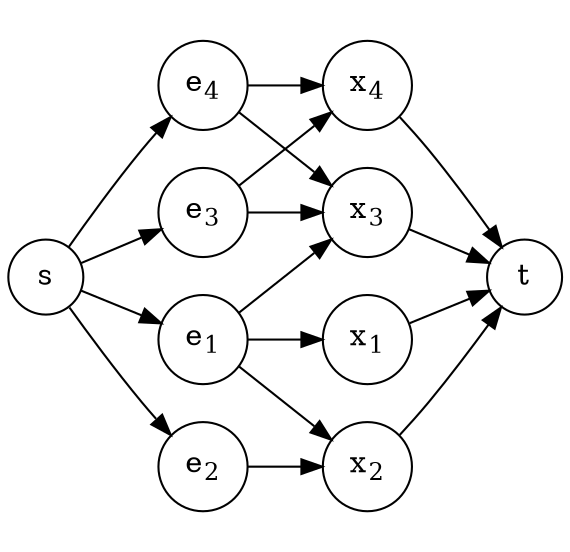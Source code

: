 digraph G {
  node [shape="circle"]; 

  rankdir = LR;

  s t
  e1[label=<e<SUB>1</SUB>>];
  e2[label=<e<SUB>2</SUB>>];
  e3[label=<e<SUB>3</SUB>>];
  e4[label=<e<SUB>4</SUB>>];
  x1[label=<x<SUB>1</SUB>>];
  x2[label=<x<SUB>2</SUB>>];
  x3[label=<x<SUB>3</SUB>>];
  x4[label=<x<SUB>4</SUB>>];

  subgraph cluster_0 {
    {rank=same; e1 e2 e3 e4}
    style=invis;
    e1 -> e2 -> e3 -> e4 [weight=100, style=invis];
  }


  subgraph cluster_1 {
    {rank=same; x1 x2 x3 x4}
    style=invis;
    x1 -> x2 -> x3 -> x4 [weight=100, style=invis];
  }

  s -> e1; s -> e2; s -> e3; s -> e4;
  x1 -> t; x2 -> t; x3 -> t; x4 -> t;

  e1 -> x1[weight=100]; e2 -> x2[weight=100]; e3 -> x3[weight=100]; e4 -> x4[weight=100];
  e1 -> x2; e1 -> x3; e3 -> x4; e4 -> x3;
}
